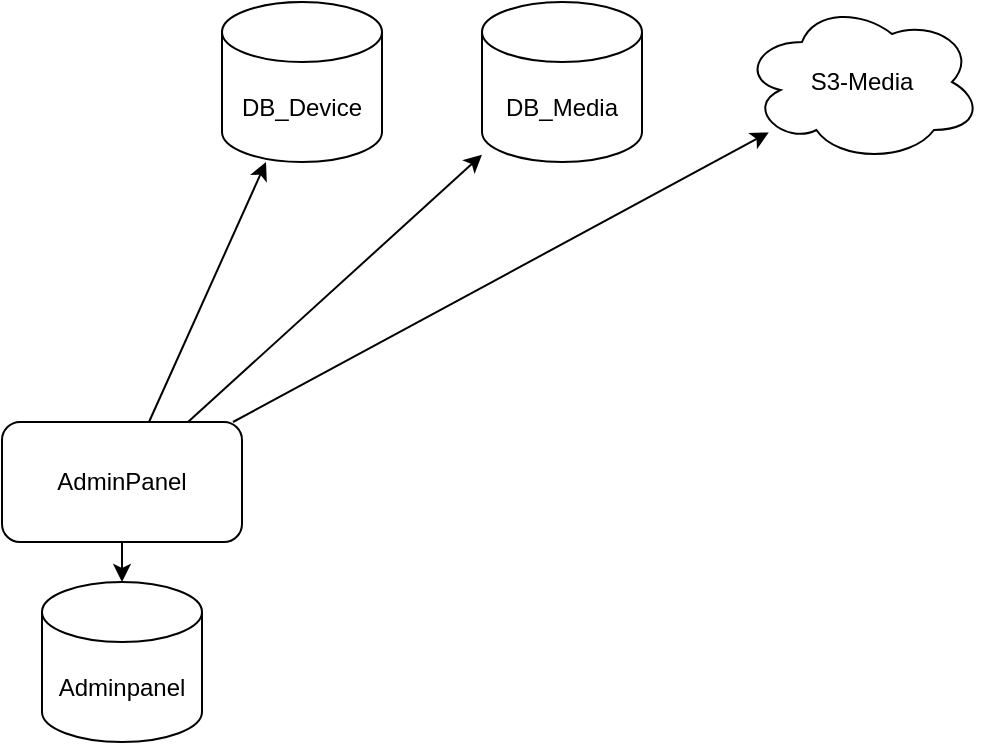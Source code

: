 <mxfile version="17.1.3" type="github">
  <diagram id="SwhbsFWj8uXTI4qjEU29" name="Page-1">
    <mxGraphModel dx="1171" dy="713" grid="1" gridSize="10" guides="1" tooltips="1" connect="1" arrows="1" fold="1" page="1" pageScale="1" pageWidth="1169" pageHeight="827" math="0" shadow="0">
      <root>
        <mxCell id="0" />
        <mxCell id="1" parent="0" />
        <mxCell id="eUcB_I841KXRyvso8_sk-1" value="AdminPanel" style="rounded=1;whiteSpace=wrap;html=1;" vertex="1" parent="1">
          <mxGeometry x="30" y="280" width="120" height="60" as="geometry" />
        </mxCell>
        <mxCell id="eUcB_I841KXRyvso8_sk-2" value="DB_Device" style="shape=cylinder3;whiteSpace=wrap;html=1;boundedLbl=1;backgroundOutline=1;size=15;" vertex="1" parent="1">
          <mxGeometry x="140" y="70" width="80" height="80" as="geometry" />
        </mxCell>
        <mxCell id="eUcB_I841KXRyvso8_sk-4" value="DB_Media" style="shape=cylinder3;whiteSpace=wrap;html=1;boundedLbl=1;backgroundOutline=1;size=15;" vertex="1" parent="1">
          <mxGeometry x="270" y="70" width="80" height="80" as="geometry" />
        </mxCell>
        <mxCell id="eUcB_I841KXRyvso8_sk-5" value="S3-Media" style="ellipse;shape=cloud;whiteSpace=wrap;html=1;" vertex="1" parent="1">
          <mxGeometry x="400" y="70" width="120" height="80" as="geometry" />
        </mxCell>
        <mxCell id="eUcB_I841KXRyvso8_sk-6" value="" style="endArrow=classic;html=1;rounded=0;" edge="1" parent="1" source="eUcB_I841KXRyvso8_sk-1" target="eUcB_I841KXRyvso8_sk-2">
          <mxGeometry width="50" height="50" relative="1" as="geometry">
            <mxPoint x="470" y="370" as="sourcePoint" />
            <mxPoint x="520" y="320" as="targetPoint" />
          </mxGeometry>
        </mxCell>
        <mxCell id="eUcB_I841KXRyvso8_sk-8" value="Adminpanel" style="shape=cylinder3;whiteSpace=wrap;html=1;boundedLbl=1;backgroundOutline=1;size=15;" vertex="1" parent="1">
          <mxGeometry x="50" y="360" width="80" height="80" as="geometry" />
        </mxCell>
        <mxCell id="eUcB_I841KXRyvso8_sk-9" value="" style="endArrow=classic;html=1;rounded=0;exitX=0.5;exitY=1;exitDx=0;exitDy=0;" edge="1" parent="1" source="eUcB_I841KXRyvso8_sk-1" target="eUcB_I841KXRyvso8_sk-8">
          <mxGeometry width="50" height="50" relative="1" as="geometry">
            <mxPoint x="470" y="370" as="sourcePoint" />
            <mxPoint x="520" y="320" as="targetPoint" />
          </mxGeometry>
        </mxCell>
        <mxCell id="eUcB_I841KXRyvso8_sk-10" value="" style="endArrow=classic;html=1;rounded=0;" edge="1" parent="1" source="eUcB_I841KXRyvso8_sk-1" target="eUcB_I841KXRyvso8_sk-4">
          <mxGeometry width="50" height="50" relative="1" as="geometry">
            <mxPoint x="470" y="370" as="sourcePoint" />
            <mxPoint x="520" y="320" as="targetPoint" />
          </mxGeometry>
        </mxCell>
        <mxCell id="eUcB_I841KXRyvso8_sk-11" value="" style="endArrow=classic;startArrow=none;html=1;rounded=0;startFill=0;" edge="1" parent="1" source="eUcB_I841KXRyvso8_sk-1" target="eUcB_I841KXRyvso8_sk-5">
          <mxGeometry width="50" height="50" relative="1" as="geometry">
            <mxPoint x="470" y="370" as="sourcePoint" />
            <mxPoint x="520" y="320" as="targetPoint" />
          </mxGeometry>
        </mxCell>
      </root>
    </mxGraphModel>
  </diagram>
</mxfile>
